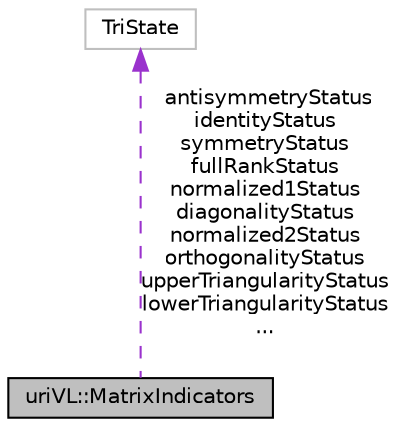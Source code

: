 digraph "uriVL::MatrixIndicators"
{
  edge [fontname="Helvetica",fontsize="10",labelfontname="Helvetica",labelfontsize="10"];
  node [fontname="Helvetica",fontsize="10",shape=record];
  Node1 [label="uriVL::MatrixIndicators",height=0.2,width=0.4,color="black", fillcolor="grey75", style="filled", fontcolor="black"];
  Node2 -> Node1 [dir="back",color="darkorchid3",fontsize="10",style="dashed",label=" antisymmetryStatus\nidentityStatus\nsymmetryStatus\nfullRankStatus\nnormalized1Status\ndiagonalityStatus\nnormalized2Status\northogonalityStatus\nupperTriangularityStatus\nlowerTriangularityStatus\n..." ,fontname="Helvetica"];
  Node2 [label="TriState",height=0.2,width=0.4,color="grey75", fillcolor="white", style="filled"];
}
